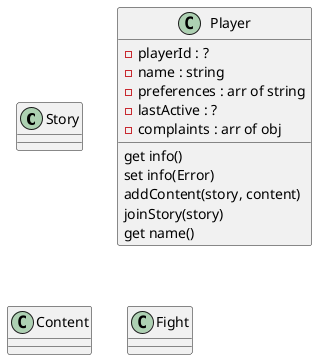 @startuml inmroRPG Class Diagram
'https://plantuml.com/en/class-diagram
class Story {

}

class Player {
-playerId : ?
-name : string
-preferences : arr of string
-lastActive : ?
-complaints : arr of obj

get info()
set info(Error)
addContent(story, content)
joinStory(story)
get name()
}

class Content {

}

class Fight {

}

@enduml